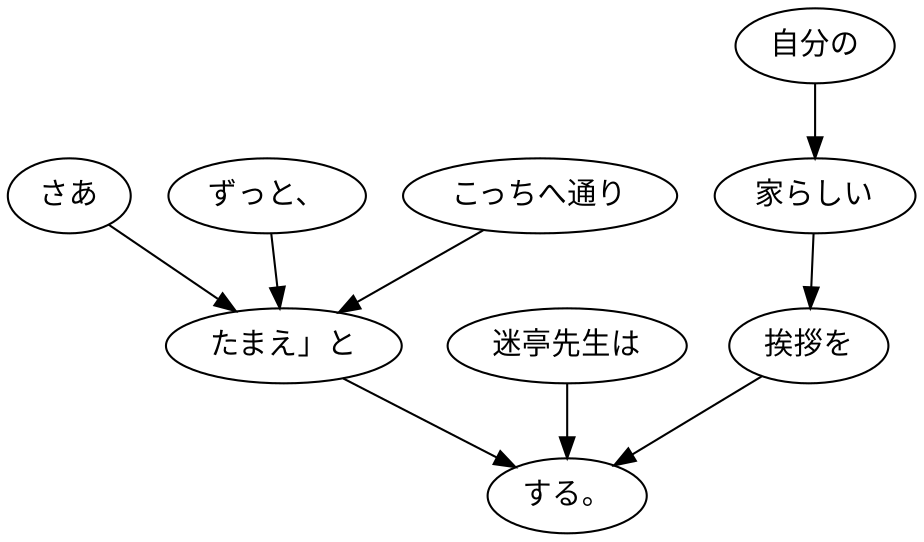 digraph graph3752 {
	node0 [label="さあ"];
	node1 [label="ずっと、"];
	node2 [label="こっちへ通り"];
	node3 [label="たまえ」と"];
	node4 [label="迷亭先生は"];
	node5 [label="自分の"];
	node6 [label="家らしい"];
	node7 [label="挨拶を"];
	node8 [label="する。"];
	node0 -> node3;
	node1 -> node3;
	node2 -> node3;
	node3 -> node8;
	node4 -> node8;
	node5 -> node6;
	node6 -> node7;
	node7 -> node8;
}
